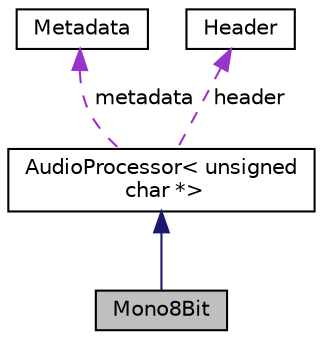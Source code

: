 digraph "Mono8Bit"
{
  edge [fontname="Helvetica",fontsize="10",labelfontname="Helvetica",labelfontsize="10"];
  node [fontname="Helvetica",fontsize="10",shape=record];
  Node2 [label="Mono8Bit",height=0.2,width=0.4,color="black", fillcolor="grey75", style="filled", fontcolor="black"];
  Node3 -> Node2 [dir="back",color="midnightblue",fontsize="10",style="solid",fontname="Helvetica"];
  Node3 [label="AudioProcessor\< unsigned\l char *\>",height=0.2,width=0.4,color="black", fillcolor="white", style="filled",URL="$d5/db2/classAudioProcessor.html"];
  Node4 -> Node3 [dir="back",color="darkorchid3",fontsize="10",style="dashed",label=" metadata" ,fontname="Helvetica"];
  Node4 [label="Metadata",height=0.2,width=0.4,color="black", fillcolor="white", style="filled",URL="$d9/d68/structMetadata.html"];
  Node5 -> Node3 [dir="back",color="darkorchid3",fontsize="10",style="dashed",label=" header" ,fontname="Helvetica"];
  Node5 [label="Header",height=0.2,width=0.4,color="black", fillcolor="white", style="filled",URL="$dc/d47/structHeader.html"];
}
